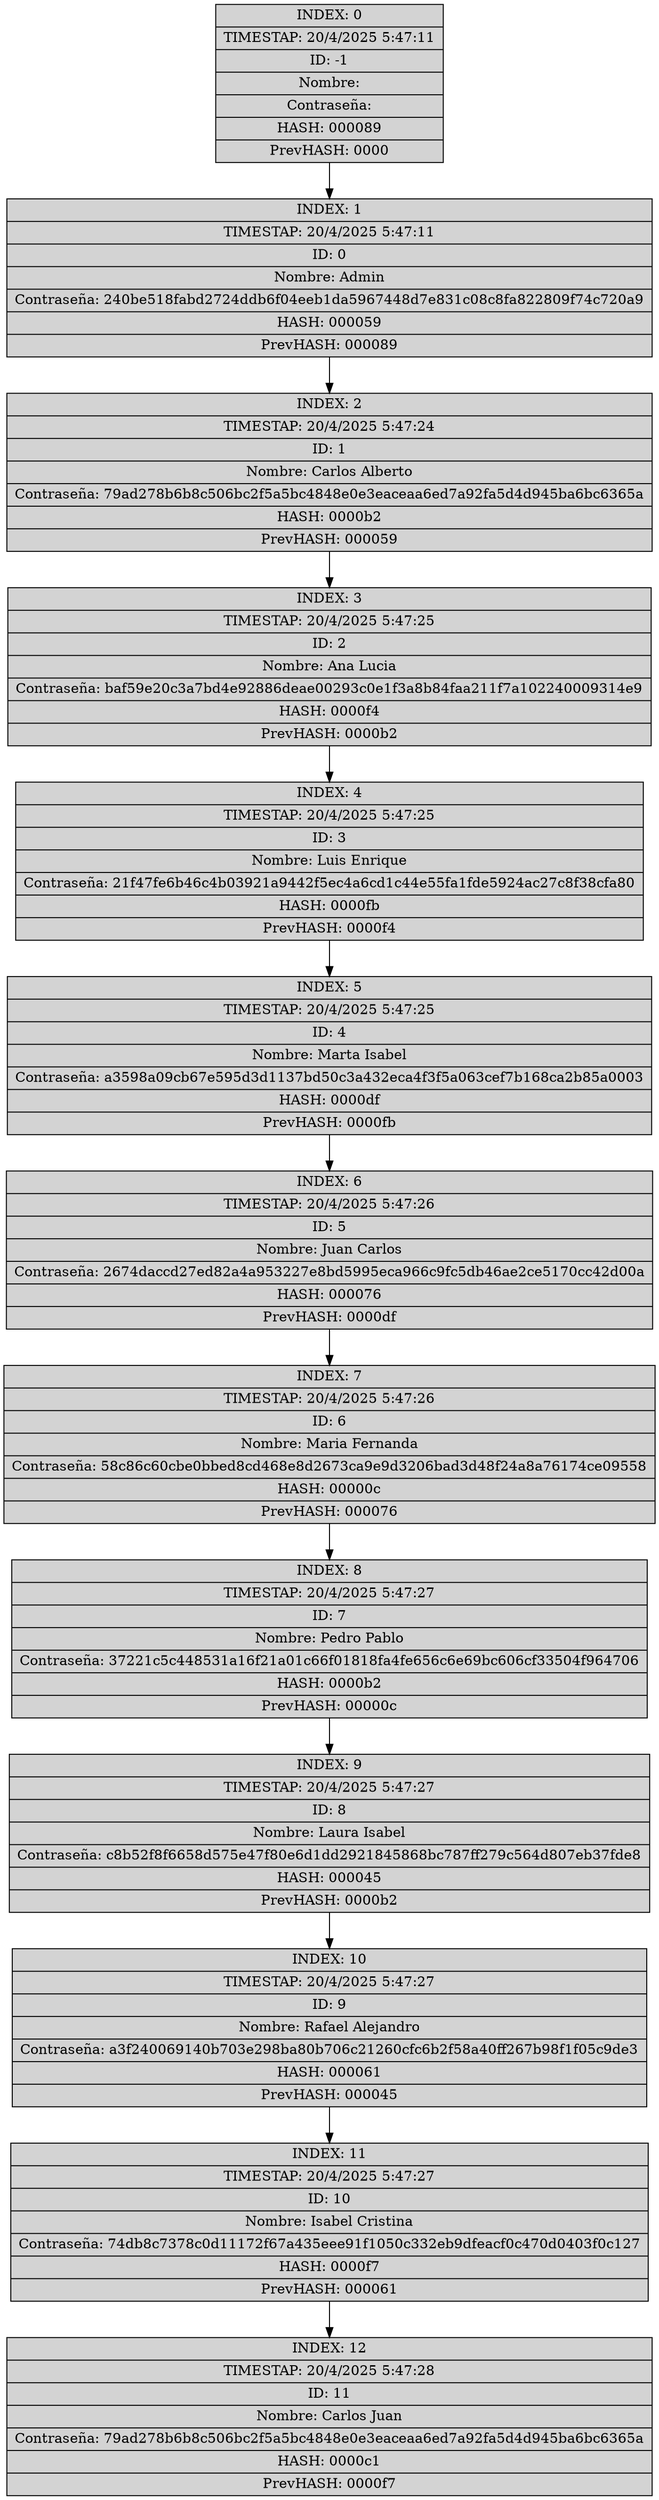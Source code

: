 digraph {
	node[shape=record, style=filled];
	Block0 [label="{ INDEX: 12 | TIMESTAP: 20/4/2025 5:47:28 | ID: 11 | Nombre: Carlos Juan | Contraseña: 79ad278b6b8c506bc2f5a5bc4848e0e3eaceaa6ed7a92fa5d4d945ba6bc6365a | HASH: 0000c1 | PrevHASH: 0000f7 }"]
;	Block1 [label="{ INDEX: 11 | TIMESTAP: 20/4/2025 5:47:27 | ID: 10 | Nombre: Isabel Cristina | Contraseña: 74db8c7378c0d11172f67a435eee91f1050c332eb9dfeacf0c470d0403f0c127 | HASH: 0000f7 | PrevHASH: 000061 }"]
;	Block1 -> Block0;
	Block2 [label="{ INDEX: 10 | TIMESTAP: 20/4/2025 5:47:27 | ID: 9 | Nombre: Rafael Alejandro | Contraseña: a3f240069140b703e298ba80b706c21260cfc6b2f58a40ff267b98f1f05c9de3 | HASH: 000061 | PrevHASH: 000045 }"]
;	Block2 -> Block1;
	Block3 [label="{ INDEX: 9 | TIMESTAP: 20/4/2025 5:47:27 | ID: 8 | Nombre: Laura Isabel | Contraseña: c8b52f8f6658d575e47f80e6d1dd2921845868bc787ff279c564d807eb37fde8 | HASH: 000045 | PrevHASH: 0000b2 }"]
;	Block3 -> Block2;
	Block4 [label="{ INDEX: 8 | TIMESTAP: 20/4/2025 5:47:27 | ID: 7 | Nombre: Pedro Pablo | Contraseña: 37221c5c448531a16f21a01c66f01818fa4fe656c6e69bc606cf33504f964706 | HASH: 0000b2 | PrevHASH: 00000c }"]
;	Block4 -> Block3;
	Block5 [label="{ INDEX: 7 | TIMESTAP: 20/4/2025 5:47:26 | ID: 6 | Nombre: Maria Fernanda | Contraseña: 58c86c60cbe0bbed8cd468e8d2673ca9e9d3206bad3d48f24a8a76174ce09558 | HASH: 00000c | PrevHASH: 000076 }"]
;	Block5 -> Block4;
	Block6 [label="{ INDEX: 6 | TIMESTAP: 20/4/2025 5:47:26 | ID: 5 | Nombre: Juan Carlos | Contraseña: 2674daccd27ed82a4a953227e8bd5995eca966c9fc5db46ae2ce5170cc42d00a | HASH: 000076 | PrevHASH: 0000df }"]
;	Block6 -> Block5;
	Block7 [label="{ INDEX: 5 | TIMESTAP: 20/4/2025 5:47:25 | ID: 4 | Nombre: Marta Isabel | Contraseña: a3598a09cb67e595d3d1137bd50c3a432eca4f3f5a063cef7b168ca2b85a0003 | HASH: 0000df | PrevHASH: 0000fb }"]
;	Block7 -> Block6;
	Block8 [label="{ INDEX: 4 | TIMESTAP: 20/4/2025 5:47:25 | ID: 3 | Nombre: Luis Enrique | Contraseña: 21f47fe6b46c4b03921a9442f5ec4a6cd1c44e55fa1fde5924ac27c8f38cfa80 | HASH: 0000fb | PrevHASH: 0000f4 }"]
;	Block8 -> Block7;
	Block9 [label="{ INDEX: 3 | TIMESTAP: 20/4/2025 5:47:25 | ID: 2 | Nombre: Ana Lucia | Contraseña: baf59e20c3a7bd4e92886deae00293c0e1f3a8b84faa211f7a102240009314e9 | HASH: 0000f4 | PrevHASH: 0000b2 }"]
;	Block9 -> Block8;
	Block10 [label="{ INDEX: 2 | TIMESTAP: 20/4/2025 5:47:24 | ID: 1 | Nombre: Carlos Alberto | Contraseña: 79ad278b6b8c506bc2f5a5bc4848e0e3eaceaa6ed7a92fa5d4d945ba6bc6365a | HASH: 0000b2 | PrevHASH: 000059 }"]
;	Block10 -> Block9;
	Block11 [label="{ INDEX: 1 | TIMESTAP: 20/4/2025 5:47:11 | ID: 0 | Nombre: Admin | Contraseña: 240be518fabd2724ddb6f04eeb1da5967448d7e831c08c8fa822809f74c720a9 | HASH: 000059 | PrevHASH: 000089 }"]
;	Block11 -> Block10;
	Block12 [label="{ INDEX: 0 | TIMESTAP: 20/4/2025 5:47:11 | ID: -1 | Nombre:  | Contraseña:  | HASH: 000089 | PrevHASH: 0000 }"]
;	Block12 -> Block11;
}
